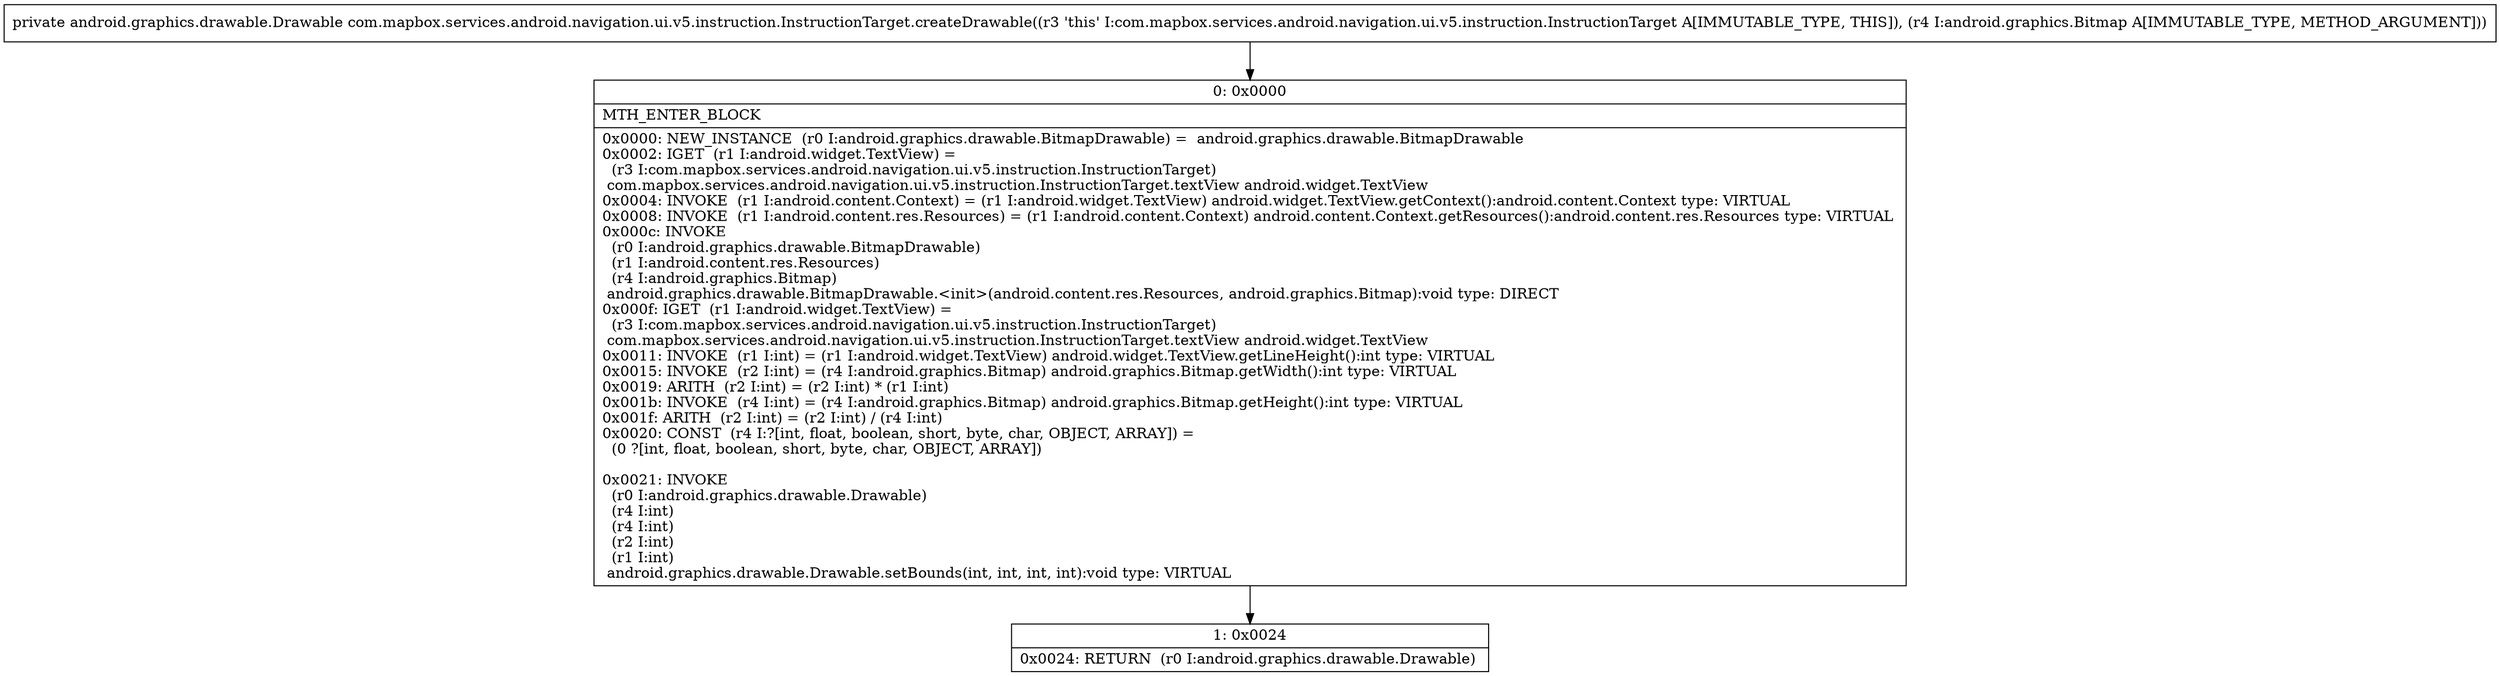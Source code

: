 digraph "CFG forcom.mapbox.services.android.navigation.ui.v5.instruction.InstructionTarget.createDrawable(Landroid\/graphics\/Bitmap;)Landroid\/graphics\/drawable\/Drawable;" {
Node_0 [shape=record,label="{0\:\ 0x0000|MTH_ENTER_BLOCK\l|0x0000: NEW_INSTANCE  (r0 I:android.graphics.drawable.BitmapDrawable) =  android.graphics.drawable.BitmapDrawable \l0x0002: IGET  (r1 I:android.widget.TextView) = \l  (r3 I:com.mapbox.services.android.navigation.ui.v5.instruction.InstructionTarget)\l com.mapbox.services.android.navigation.ui.v5.instruction.InstructionTarget.textView android.widget.TextView \l0x0004: INVOKE  (r1 I:android.content.Context) = (r1 I:android.widget.TextView) android.widget.TextView.getContext():android.content.Context type: VIRTUAL \l0x0008: INVOKE  (r1 I:android.content.res.Resources) = (r1 I:android.content.Context) android.content.Context.getResources():android.content.res.Resources type: VIRTUAL \l0x000c: INVOKE  \l  (r0 I:android.graphics.drawable.BitmapDrawable)\l  (r1 I:android.content.res.Resources)\l  (r4 I:android.graphics.Bitmap)\l android.graphics.drawable.BitmapDrawable.\<init\>(android.content.res.Resources, android.graphics.Bitmap):void type: DIRECT \l0x000f: IGET  (r1 I:android.widget.TextView) = \l  (r3 I:com.mapbox.services.android.navigation.ui.v5.instruction.InstructionTarget)\l com.mapbox.services.android.navigation.ui.v5.instruction.InstructionTarget.textView android.widget.TextView \l0x0011: INVOKE  (r1 I:int) = (r1 I:android.widget.TextView) android.widget.TextView.getLineHeight():int type: VIRTUAL \l0x0015: INVOKE  (r2 I:int) = (r4 I:android.graphics.Bitmap) android.graphics.Bitmap.getWidth():int type: VIRTUAL \l0x0019: ARITH  (r2 I:int) = (r2 I:int) * (r1 I:int) \l0x001b: INVOKE  (r4 I:int) = (r4 I:android.graphics.Bitmap) android.graphics.Bitmap.getHeight():int type: VIRTUAL \l0x001f: ARITH  (r2 I:int) = (r2 I:int) \/ (r4 I:int) \l0x0020: CONST  (r4 I:?[int, float, boolean, short, byte, char, OBJECT, ARRAY]) = \l  (0 ?[int, float, boolean, short, byte, char, OBJECT, ARRAY])\l \l0x0021: INVOKE  \l  (r0 I:android.graphics.drawable.Drawable)\l  (r4 I:int)\l  (r4 I:int)\l  (r2 I:int)\l  (r1 I:int)\l android.graphics.drawable.Drawable.setBounds(int, int, int, int):void type: VIRTUAL \l}"];
Node_1 [shape=record,label="{1\:\ 0x0024|0x0024: RETURN  (r0 I:android.graphics.drawable.Drawable) \l}"];
MethodNode[shape=record,label="{private android.graphics.drawable.Drawable com.mapbox.services.android.navigation.ui.v5.instruction.InstructionTarget.createDrawable((r3 'this' I:com.mapbox.services.android.navigation.ui.v5.instruction.InstructionTarget A[IMMUTABLE_TYPE, THIS]), (r4 I:android.graphics.Bitmap A[IMMUTABLE_TYPE, METHOD_ARGUMENT])) }"];
MethodNode -> Node_0;
Node_0 -> Node_1;
}

